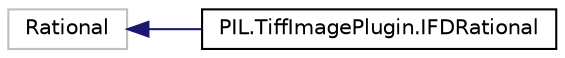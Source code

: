 digraph "Graphical Class Hierarchy"
{
 // LATEX_PDF_SIZE
  edge [fontname="Helvetica",fontsize="10",labelfontname="Helvetica",labelfontsize="10"];
  node [fontname="Helvetica",fontsize="10",shape=record];
  rankdir="LR";
  Node18693 [label="Rational",height=0.2,width=0.4,color="grey75", fillcolor="white", style="filled",tooltip=" "];
  Node18693 -> Node0 [dir="back",color="midnightblue",fontsize="10",style="solid",fontname="Helvetica"];
  Node0 [label="PIL.TiffImagePlugin.IFDRational",height=0.2,width=0.4,color="black", fillcolor="white", style="filled",URL="$classPIL_1_1TiffImagePlugin_1_1IFDRational.html",tooltip=" "];
}
